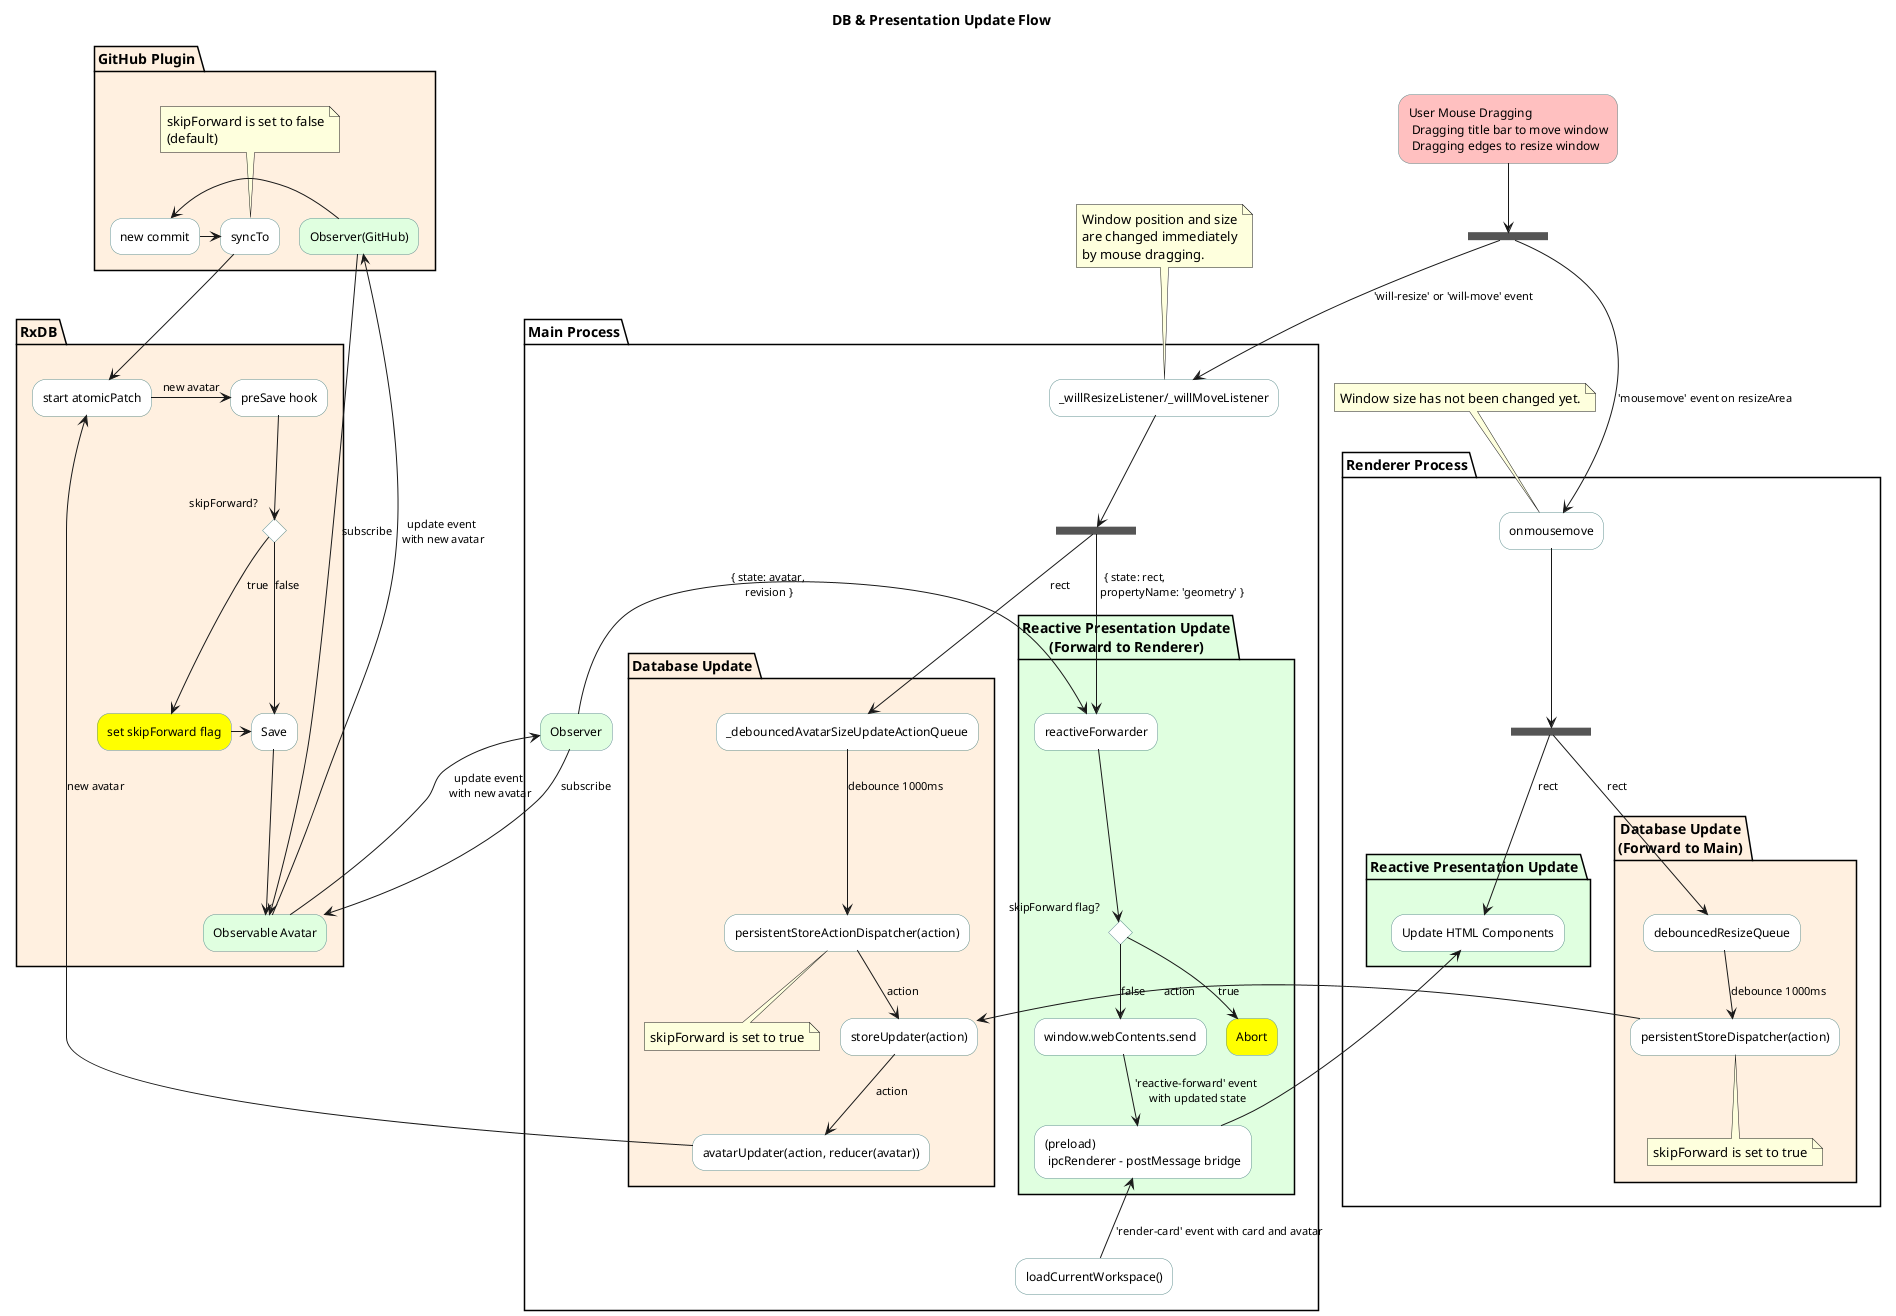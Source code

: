 ' PlantUML
@startuml
title DB & Presentation Update Flow

skinparam activity {
  BackgroundColor #ffffff
  BorderColor #609090
}


partition "Main Process" {
    "_willResizeListener/_willMoveListener" -down-> ===B1===

    partition "Database Update" #fff0e0 {
        ===B1=== --> [rect] "_debouncedAvatarSizeUpdateActionQueue"
        "_debouncedAvatarSizeUpdateActionQueue" --> [debounce 1000ms] "persistentStoreActionDispatcher(action)"
        note bottom 
            skipForward is set to true
        end note    
        "persistentStoreActionDispatcher(action)" --> [action] "storeUpdater(action)"
        "storeUpdater(action)" --> [action] "avatarUpdater(action, reducer(avatar))"
    }
    partition "Reactive Presentation Update\n(Forward to Renderer)" #e0ffe0 {
        ===B1=== --> [{ state: rect,                         \n propertyName: 'geometry' }] "reactiveForwarder"
        if "skipForward flag?" then
            -->[true] "Abort" #ffff00 
        else
            -->[false] "window.webContents.send"
        endif
        "window.webContents.send" --> ['reactive-forward' event\n with updated state] "(preload)\n ipcRenderer - postMessage bridge"
    }
    "Observer" #e0ffe0 -right-> [{ state: avatar,\n revision }] "reactiveForwarder"    
    "loadCurrentWorkspace()" -up-> ['render-card' event with card and avatar] "(preload)\n ipcRenderer - postMessage bridge" 

}

partition RxDB  #fff0e0 {
    "avatarUpdater(action, reducer(avatar))" --> [new avatar] "start atomicPatch"    
    "start atomicPatch" -left-> [new avatar] "preSave hook"
    if "skipForward?" then
        --> [true] "set skipForward flag" #ffff00 
        -right-> "Save"
    else 
        --> [false] "Save"
    "Save" -down-> "Observable Avatar"

    "Observer" --> [subscribe] "Observable Avatar" 
    "Observable Avatar" #e0ffe0 --> [update event\n with new avatar] "Observer"
}            

partition "GitHub Plugin" #fff0e0 {
    "new commit" -right-> "syncTo"
    note top
        skipForward is set to false
        (default)
    end note
    "syncTo" --> "start atomicPatch"
    "Observable Avatar" -up-> [update event\n with new avatar] "Observer(GitHub)" #e0ffe0
    "Observer(GitHub)" -right-> [subscribe] "Observable Avatar"
    "Observer(GitHub)" -left-> "new commit"
}

partition "Renderer Process" {
    "onmousemove" --> ===B2===        
    partition "Reactive Presentation Update" #e0ffe0 {    
        "(preload)\n ipcRenderer - postMessage bridge" --> "Update HTML Components"
        ===B2=== --> [rect] "Update HTML Components"
    }
    partition "Database Update\n(Forward to Main)" #fff0e0 {
    ===B2=== --> [rect] "debouncedResizeQueue"
        "debouncedResizeQueue" --> [debounce 1000ms] "persistentStoreDispatcher(action)"
        note bottom 
          skipForward is set to true
        end note    
        "persistentStoreDispatcher(action)" -right-> [action] "storeUpdater(action)"     
    }
}

"User Mouse Dragging\n Dragging title bar to move window\n Dragging edges to resize window" #ffc0c0 --> ===B0===
--> ['will-resize' or 'will-move' event] "_willResizeListener/_willMoveListener"
note top
    Window position and size
    are changed immediately
    by mouse dragging.
end note

===B0=== -left-> ['mousemove' event on resizeArea] "onmousemove"
note top
    Window size has not been changed yet.
end note
